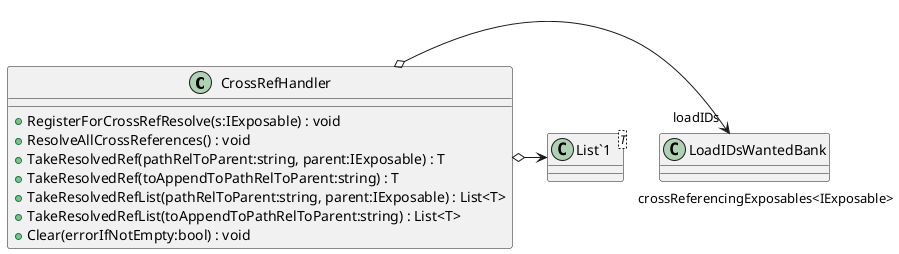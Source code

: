 @startuml
class CrossRefHandler {
    + RegisterForCrossRefResolve(s:IExposable) : void
    + ResolveAllCrossReferences() : void
    + TakeResolvedRef(pathRelToParent:string, parent:IExposable) : T
    + TakeResolvedRef(toAppendToPathRelToParent:string) : T
    + TakeResolvedRefList(pathRelToParent:string, parent:IExposable) : List<T>
    + TakeResolvedRefList(toAppendToPathRelToParent:string) : List<T>
    + Clear(errorIfNotEmpty:bool) : void
}
class "List`1"<T> {
}
CrossRefHandler o-> "loadIDs" LoadIDsWantedBank
CrossRefHandler o-> "crossReferencingExposables<IExposable>" "List`1"
@enduml

